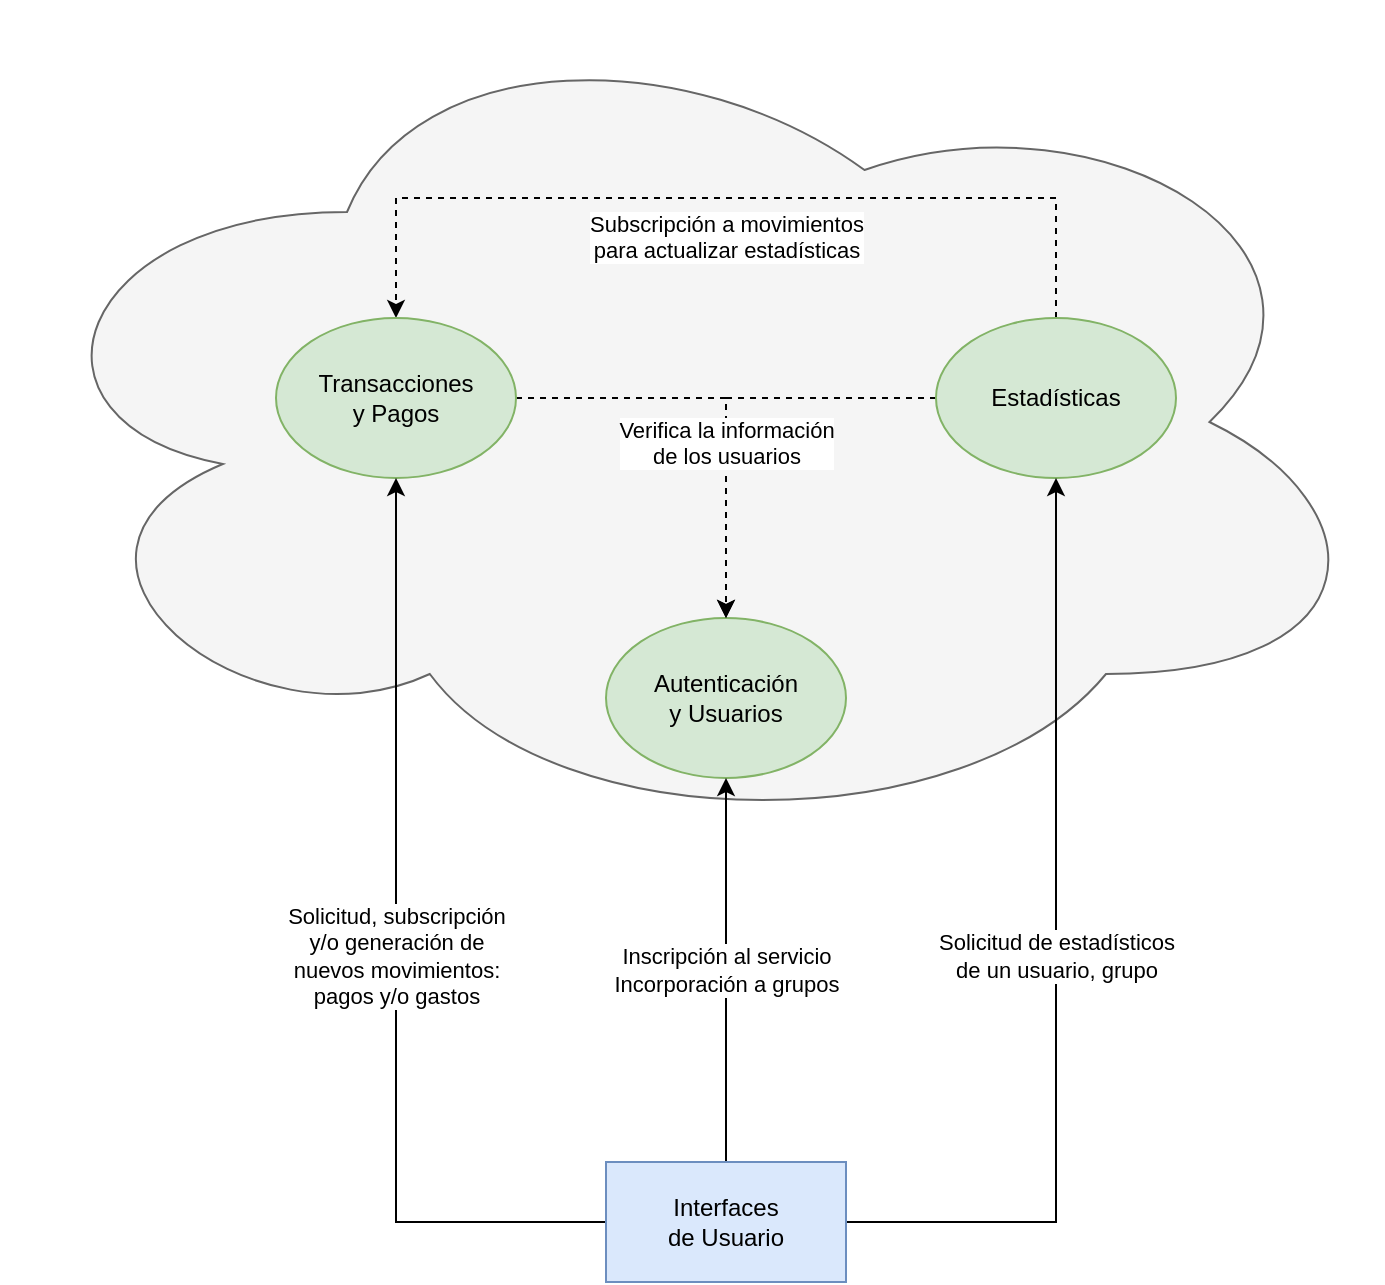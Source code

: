 <mxfile version="12.1.7" type="github" pages="1">
  <diagram id="9vI_eSu2mPtQ4VrE0OSb" name="Exchange">
    <mxGraphModel dx="1422" dy="804" grid="1" gridSize="10" guides="1" tooltips="1" connect="1" arrows="1" fold="1" page="1" pageScale="1" pageWidth="850" pageHeight="1100" math="0" shadow="0">
      <root>
        <mxCell id="0"/>
        <mxCell id="1" parent="0"/>
        <mxCell id="FWcQYHTu8E3vEcSChjAO-1" value="" style="ellipse;shape=cloud;whiteSpace=wrap;html=1;labelBackgroundColor=none;fontSize=12;align=left;fillColor=#f5f5f5;strokeColor=#666666;fontColor=#333333;" vertex="1" parent="1">
          <mxGeometry width="690" height="420" as="geometry"/>
        </mxCell>
        <mxCell id="FWcQYHTu8E3vEcSChjAO-2" value="&lt;div&gt;Autenticación&lt;/div&gt;&lt;div&gt;y Usuarios&lt;br&gt;&lt;/div&gt;" style="ellipse;whiteSpace=wrap;html=1;fillColor=#d5e8d4;strokeColor=#82b366;" vertex="1" parent="1">
          <mxGeometry x="302" y="308" width="120" height="80" as="geometry"/>
        </mxCell>
        <mxCell id="FWcQYHTu8E3vEcSChjAO-3" value="" style="edgeStyle=orthogonalEdgeStyle;rounded=0;orthogonalLoop=1;jettySize=auto;html=1;dashed=1;" edge="1" parent="1" source="FWcQYHTu8E3vEcSChjAO-5" target="FWcQYHTu8E3vEcSChjAO-2">
          <mxGeometry relative="1" as="geometry"/>
        </mxCell>
        <mxCell id="FWcQYHTu8E3vEcSChjAO-4" value="&lt;div&gt;Subscripción a movimientos&lt;br&gt;para actualizar estadísticas&lt;br&gt;&lt;/div&gt;" style="edgeStyle=orthogonalEdgeStyle;rounded=0;orthogonalLoop=1;jettySize=auto;html=1;entryX=0.5;entryY=0;entryDx=0;entryDy=0;dashed=1;labelBackgroundColor=#ffffff;verticalAlign=top;" edge="1" parent="1" source="FWcQYHTu8E3vEcSChjAO-5" target="FWcQYHTu8E3vEcSChjAO-7">
          <mxGeometry relative="1" as="geometry">
            <Array as="points">
              <mxPoint x="527" y="98"/>
              <mxPoint x="197" y="98"/>
            </Array>
          </mxGeometry>
        </mxCell>
        <mxCell id="FWcQYHTu8E3vEcSChjAO-5" value="&lt;div&gt;Estadísticas&lt;/div&gt;" style="ellipse;whiteSpace=wrap;html=1;fillColor=#d5e8d4;strokeColor=#82b366;" vertex="1" parent="1">
          <mxGeometry x="467" y="158" width="120" height="80" as="geometry"/>
        </mxCell>
        <mxCell id="FWcQYHTu8E3vEcSChjAO-6" value="&lt;div&gt;Verifica la información &lt;br&gt;&lt;/div&gt;&lt;div&gt;de los usuarios&lt;/div&gt;" style="edgeStyle=orthogonalEdgeStyle;rounded=0;orthogonalLoop=1;jettySize=auto;html=1;dashed=1;labelBackgroundColor=#ffffff;verticalAlign=top;" edge="1" parent="1" source="FWcQYHTu8E3vEcSChjAO-7" target="FWcQYHTu8E3vEcSChjAO-2">
          <mxGeometry relative="1" as="geometry"/>
        </mxCell>
        <mxCell id="FWcQYHTu8E3vEcSChjAO-7" value="&lt;div&gt;Transacciones&lt;/div&gt;&lt;div&gt;y Pagos&lt;br&gt;&lt;/div&gt;" style="ellipse;whiteSpace=wrap;html=1;fillColor=#d5e8d4;strokeColor=#82b366;" vertex="1" parent="1">
          <mxGeometry x="137" y="158" width="120" height="80" as="geometry"/>
        </mxCell>
        <mxCell id="FWcQYHTu8E3vEcSChjAO-8" value="&lt;div&gt;Solicitud, subscripción &lt;br&gt;y/o generación de &lt;br&gt;nuevos movimientos: &lt;br&gt;pagos y/o gastos&lt;/div&gt;" style="edgeStyle=orthogonalEdgeStyle;rounded=0;orthogonalLoop=1;jettySize=auto;html=1;" edge="1" parent="1" source="FWcQYHTu8E3vEcSChjAO-11" target="FWcQYHTu8E3vEcSChjAO-7">
          <mxGeometry relative="1" as="geometry"/>
        </mxCell>
        <mxCell id="FWcQYHTu8E3vEcSChjAO-9" value="&lt;div&gt;Inscripción al servicio&lt;/div&gt;&lt;div&gt;Incorporación a grupos&lt;/div&gt;" style="edgeStyle=orthogonalEdgeStyle;rounded=0;orthogonalLoop=1;jettySize=auto;html=1;" edge="1" parent="1" source="FWcQYHTu8E3vEcSChjAO-11" target="FWcQYHTu8E3vEcSChjAO-2">
          <mxGeometry relative="1" as="geometry"/>
        </mxCell>
        <mxCell id="FWcQYHTu8E3vEcSChjAO-10" value="Solicitud de estadísticos &lt;br&gt;de un usuario, grupo" style="edgeStyle=orthogonalEdgeStyle;rounded=0;orthogonalLoop=1;jettySize=auto;html=1;" edge="1" parent="1" source="FWcQYHTu8E3vEcSChjAO-11" target="FWcQYHTu8E3vEcSChjAO-5">
          <mxGeometry relative="1" as="geometry"/>
        </mxCell>
        <mxCell id="FWcQYHTu8E3vEcSChjAO-11" value="&lt;div&gt;Interfaces &lt;br&gt;&lt;/div&gt;&lt;div&gt;de Usuario&lt;/div&gt;" style="rounded=0;whiteSpace=wrap;html=1;fillColor=#dae8fc;strokeColor=#6c8ebf;" vertex="1" parent="1">
          <mxGeometry x="302" y="580" width="120" height="60" as="geometry"/>
        </mxCell>
      </root>
    </mxGraphModel>
  </diagram>
</mxfile>
